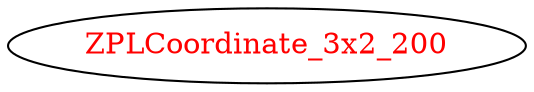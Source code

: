digraph dependencyGraph {
 concentrate=true;
 ranksep="2.0";
 rankdir="LR"; 
 splines="ortho";
"ZPLCoordinate_3x2_200" [fontcolor="red"];
}
